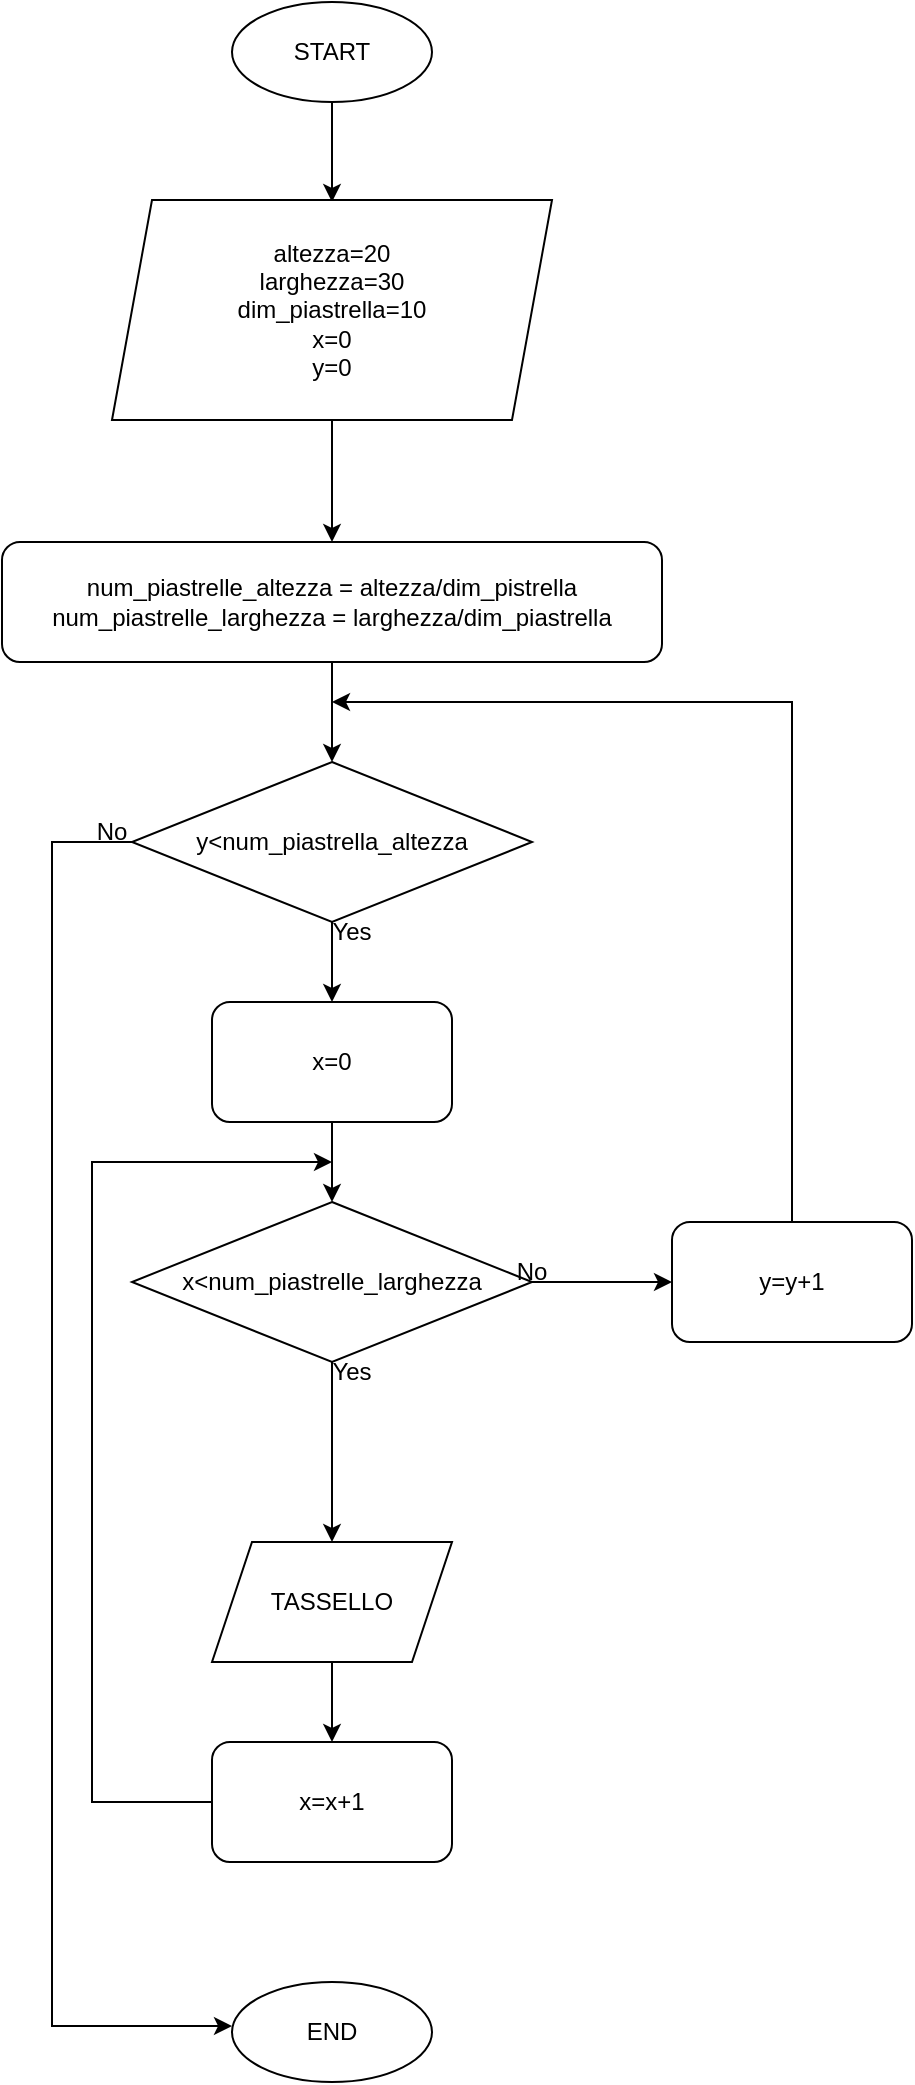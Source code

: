 <mxfile version="20.4.0" type="device"><diagram id="C5RBs43oDa-KdzZeNtuy" name="Page-1"><mxGraphModel dx="2062" dy="1924" grid="1" gridSize="10" guides="1" tooltips="1" connect="1" arrows="1" fold="1" page="1" pageScale="1" pageWidth="827" pageHeight="1169" math="0" shadow="0"><root><mxCell id="WIyWlLk6GJQsqaUBKTNV-0"/><mxCell id="WIyWlLk6GJQsqaUBKTNV-1" parent="WIyWlLk6GJQsqaUBKTNV-0"/><mxCell id="-9E23nB9NI5MWcDZELc0-143" style="edgeStyle=orthogonalEdgeStyle;rounded=0;orthogonalLoop=1;jettySize=auto;html=1;entryX=0.5;entryY=0;entryDx=0;entryDy=0;" edge="1" parent="WIyWlLk6GJQsqaUBKTNV-1" source="-9E23nB9NI5MWcDZELc0-144"><mxGeometry relative="1" as="geometry"><mxPoint x="220" y="20" as="targetPoint"/></mxGeometry></mxCell><mxCell id="-9E23nB9NI5MWcDZELc0-144" value="START" style="ellipse;whiteSpace=wrap;html=1;" vertex="1" parent="WIyWlLk6GJQsqaUBKTNV-1"><mxGeometry x="170" y="-80" width="100" height="50" as="geometry"/></mxCell><mxCell id="-9E23nB9NI5MWcDZELc0-161" value="END" style="ellipse;whiteSpace=wrap;html=1;" vertex="1" parent="WIyWlLk6GJQsqaUBKTNV-1"><mxGeometry x="170" y="910" width="100" height="50" as="geometry"/></mxCell><mxCell id="-9E23nB9NI5MWcDZELc0-179" style="edgeStyle=orthogonalEdgeStyle;rounded=0;orthogonalLoop=1;jettySize=auto;html=1;exitX=0.5;exitY=1;exitDx=0;exitDy=0;entryX=0.5;entryY=0;entryDx=0;entryDy=0;" edge="1" parent="WIyWlLk6GJQsqaUBKTNV-1" source="-9E23nB9NI5MWcDZELc0-168" target="-9E23nB9NI5MWcDZELc0-176"><mxGeometry relative="1" as="geometry"/></mxCell><mxCell id="-9E23nB9NI5MWcDZELc0-168" value="&lt;div&gt;altezza=20&lt;/div&gt;&lt;div&gt;larghezza=30&lt;/div&gt;&lt;div&gt;dim_piastrella=10&lt;br&gt;&lt;/div&gt;&lt;div&gt;x=0&lt;/div&gt;&lt;div&gt;y=0&lt;br&gt;&lt;/div&gt;" style="shape=parallelogram;perimeter=parallelogramPerimeter;whiteSpace=wrap;html=1;fixedSize=1;" vertex="1" parent="WIyWlLk6GJQsqaUBKTNV-1"><mxGeometry x="110" y="19" width="220" height="110" as="geometry"/></mxCell><mxCell id="-9E23nB9NI5MWcDZELc0-177" style="edgeStyle=orthogonalEdgeStyle;rounded=0;orthogonalLoop=1;jettySize=auto;html=1;entryX=0.5;entryY=0;entryDx=0;entryDy=0;" edge="1" parent="WIyWlLk6GJQsqaUBKTNV-1" source="-9E23nB9NI5MWcDZELc0-176" target="-9E23nB9NI5MWcDZELc0-180"><mxGeometry relative="1" as="geometry"><mxPoint x="220" y="300" as="targetPoint"/></mxGeometry></mxCell><mxCell id="-9E23nB9NI5MWcDZELc0-176" value="&lt;div&gt;num_piastrelle_altezza = altezza/dim_pistrella&lt;/div&gt;&lt;div&gt;num_piastrelle_larghezza = larghezza/dim_piastrella&lt;br&gt;&lt;/div&gt;" style="rounded=1;whiteSpace=wrap;html=1;" vertex="1" parent="WIyWlLk6GJQsqaUBKTNV-1"><mxGeometry x="55" y="190" width="330" height="60" as="geometry"/></mxCell><mxCell id="-9E23nB9NI5MWcDZELc0-181" style="edgeStyle=orthogonalEdgeStyle;rounded=0;orthogonalLoop=1;jettySize=auto;html=1;exitX=0.5;exitY=1;exitDx=0;exitDy=0;" edge="1" parent="WIyWlLk6GJQsqaUBKTNV-1" source="-9E23nB9NI5MWcDZELc0-198"><mxGeometry relative="1" as="geometry"><mxPoint x="220" y="520" as="targetPoint"/><mxPoint x="220" y="470" as="sourcePoint"/></mxGeometry></mxCell><mxCell id="-9E23nB9NI5MWcDZELc0-196" style="edgeStyle=orthogonalEdgeStyle;rounded=0;orthogonalLoop=1;jettySize=auto;html=1;exitX=0;exitY=0.5;exitDx=0;exitDy=0;" edge="1" parent="WIyWlLk6GJQsqaUBKTNV-1" source="-9E23nB9NI5MWcDZELc0-180"><mxGeometry relative="1" as="geometry"><mxPoint x="170" y="932" as="targetPoint"/><Array as="points"><mxPoint x="80" y="340"/><mxPoint x="80" y="932"/></Array></mxGeometry></mxCell><mxCell id="-9E23nB9NI5MWcDZELc0-200" style="edgeStyle=orthogonalEdgeStyle;rounded=0;orthogonalLoop=1;jettySize=auto;html=1;exitX=0.5;exitY=1;exitDx=0;exitDy=0;entryX=0.5;entryY=0;entryDx=0;entryDy=0;" edge="1" parent="WIyWlLk6GJQsqaUBKTNV-1" source="-9E23nB9NI5MWcDZELc0-180" target="-9E23nB9NI5MWcDZELc0-198"><mxGeometry relative="1" as="geometry"/></mxCell><mxCell id="-9E23nB9NI5MWcDZELc0-180" value="y&amp;lt;num_piastrella_altezza" style="rhombus;whiteSpace=wrap;html=1;" vertex="1" parent="WIyWlLk6GJQsqaUBKTNV-1"><mxGeometry x="120" y="300" width="200" height="80" as="geometry"/></mxCell><mxCell id="-9E23nB9NI5MWcDZELc0-183" value="Yes" style="text;html=1;strokeColor=none;fillColor=none;align=center;verticalAlign=middle;whiteSpace=wrap;rounded=0;" vertex="1" parent="WIyWlLk6GJQsqaUBKTNV-1"><mxGeometry x="200" y="370" width="60" height="30" as="geometry"/></mxCell><mxCell id="-9E23nB9NI5MWcDZELc0-184" style="edgeStyle=orthogonalEdgeStyle;rounded=0;orthogonalLoop=1;jettySize=auto;html=1;exitX=0.5;exitY=1;exitDx=0;exitDy=0;" edge="1" parent="WIyWlLk6GJQsqaUBKTNV-1" source="-9E23nB9NI5MWcDZELc0-185"><mxGeometry relative="1" as="geometry"><mxPoint x="220" y="690" as="targetPoint"/></mxGeometry></mxCell><mxCell id="-9E23nB9NI5MWcDZELc0-188" style="edgeStyle=orthogonalEdgeStyle;rounded=0;orthogonalLoop=1;jettySize=auto;html=1;exitX=1;exitY=0.5;exitDx=0;exitDy=0;" edge="1" parent="WIyWlLk6GJQsqaUBKTNV-1" source="-9E23nB9NI5MWcDZELc0-185"><mxGeometry relative="1" as="geometry"><mxPoint x="390" y="560" as="targetPoint"/></mxGeometry></mxCell><mxCell id="-9E23nB9NI5MWcDZELc0-185" value="x&amp;lt;num_piastrelle_larghezza" style="rhombus;whiteSpace=wrap;html=1;" vertex="1" parent="WIyWlLk6GJQsqaUBKTNV-1"><mxGeometry x="120" y="520" width="200" height="80" as="geometry"/></mxCell><mxCell id="-9E23nB9NI5MWcDZELc0-186" value="Yes" style="text;html=1;strokeColor=none;fillColor=none;align=center;verticalAlign=middle;whiteSpace=wrap;rounded=0;" vertex="1" parent="WIyWlLk6GJQsqaUBKTNV-1"><mxGeometry x="200" y="590" width="60" height="30" as="geometry"/></mxCell><mxCell id="-9E23nB9NI5MWcDZELc0-193" style="edgeStyle=orthogonalEdgeStyle;rounded=0;orthogonalLoop=1;jettySize=auto;html=1;exitX=0.5;exitY=1;exitDx=0;exitDy=0;" edge="1" parent="WIyWlLk6GJQsqaUBKTNV-1" source="-9E23nB9NI5MWcDZELc0-187"><mxGeometry relative="1" as="geometry"><mxPoint x="220" y="790" as="targetPoint"/></mxGeometry></mxCell><mxCell id="-9E23nB9NI5MWcDZELc0-187" value="TASSELLO" style="shape=parallelogram;perimeter=parallelogramPerimeter;whiteSpace=wrap;html=1;fixedSize=1;" vertex="1" parent="WIyWlLk6GJQsqaUBKTNV-1"><mxGeometry x="160" y="690" width="120" height="60" as="geometry"/></mxCell><mxCell id="-9E23nB9NI5MWcDZELc0-190" value="No" style="text;html=1;strokeColor=none;fillColor=none;align=center;verticalAlign=middle;whiteSpace=wrap;rounded=0;" vertex="1" parent="WIyWlLk6GJQsqaUBKTNV-1"><mxGeometry x="290" y="540" width="60" height="30" as="geometry"/></mxCell><mxCell id="-9E23nB9NI5MWcDZELc0-192" style="edgeStyle=orthogonalEdgeStyle;rounded=0;orthogonalLoop=1;jettySize=auto;html=1;exitX=0.5;exitY=0;exitDx=0;exitDy=0;" edge="1" parent="WIyWlLk6GJQsqaUBKTNV-1" source="-9E23nB9NI5MWcDZELc0-191"><mxGeometry relative="1" as="geometry"><mxPoint x="220" y="270" as="targetPoint"/><Array as="points"><mxPoint x="450" y="270"/></Array></mxGeometry></mxCell><mxCell id="-9E23nB9NI5MWcDZELc0-191" value="y=y+1" style="rounded=1;whiteSpace=wrap;html=1;" vertex="1" parent="WIyWlLk6GJQsqaUBKTNV-1"><mxGeometry x="390" y="530" width="120" height="60" as="geometry"/></mxCell><mxCell id="-9E23nB9NI5MWcDZELc0-195" style="edgeStyle=orthogonalEdgeStyle;rounded=0;orthogonalLoop=1;jettySize=auto;html=1;exitX=0;exitY=0.5;exitDx=0;exitDy=0;" edge="1" parent="WIyWlLk6GJQsqaUBKTNV-1" source="-9E23nB9NI5MWcDZELc0-194"><mxGeometry relative="1" as="geometry"><mxPoint x="220" y="500" as="targetPoint"/><Array as="points"><mxPoint x="100" y="820"/><mxPoint x="100" y="500"/><mxPoint x="220" y="500"/></Array></mxGeometry></mxCell><mxCell id="-9E23nB9NI5MWcDZELc0-194" value="&lt;div&gt;x=x+1&lt;/div&gt;" style="rounded=1;whiteSpace=wrap;html=1;" vertex="1" parent="WIyWlLk6GJQsqaUBKTNV-1"><mxGeometry x="160" y="790" width="120" height="60" as="geometry"/></mxCell><mxCell id="-9E23nB9NI5MWcDZELc0-197" value="No" style="text;html=1;strokeColor=none;fillColor=none;align=center;verticalAlign=middle;whiteSpace=wrap;rounded=0;" vertex="1" parent="WIyWlLk6GJQsqaUBKTNV-1"><mxGeometry x="80" y="320" width="60" height="30" as="geometry"/></mxCell><mxCell id="-9E23nB9NI5MWcDZELc0-198" value="x=0" style="rounded=1;whiteSpace=wrap;html=1;" vertex="1" parent="WIyWlLk6GJQsqaUBKTNV-1"><mxGeometry x="160" y="420" width="120" height="60" as="geometry"/></mxCell></root></mxGraphModel></diagram></mxfile>